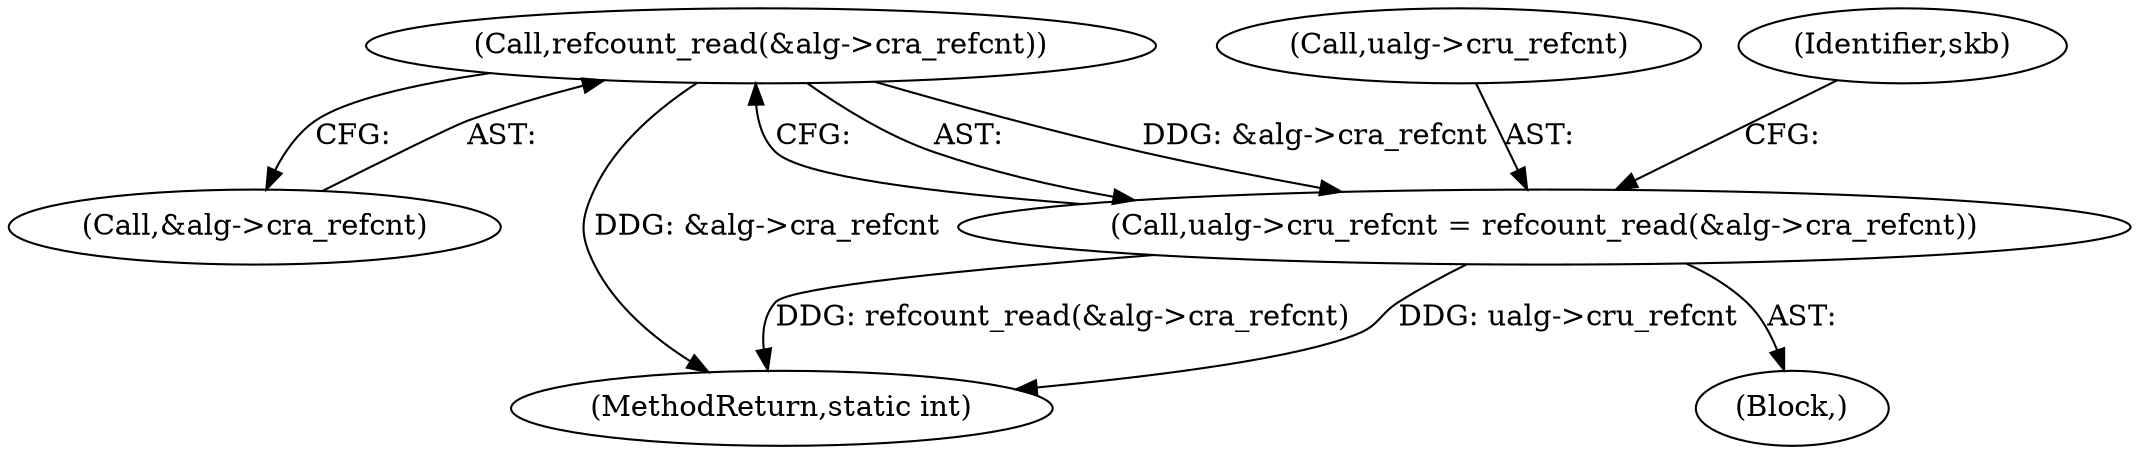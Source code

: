 digraph "0_linux_f43f39958beb206b53292801e216d9b8a660f087_4@API" {
"1000160" [label="(Call,refcount_read(&alg->cra_refcnt))"];
"1000156" [label="(Call,ualg->cru_refcnt = refcount_read(&alg->cra_refcnt))"];
"1000157" [label="(Call,ualg->cru_refcnt)"];
"1000161" [label="(Call,&alg->cra_refcnt)"];
"1000160" [label="(Call,refcount_read(&alg->cra_refcnt))"];
"1000156" [label="(Call,ualg->cru_refcnt = refcount_read(&alg->cra_refcnt))"];
"1000268" [label="(MethodReturn,static int)"];
"1000167" [label="(Identifier,skb)"];
"1000104" [label="(Block,)"];
"1000160" -> "1000156"  [label="AST: "];
"1000160" -> "1000161"  [label="CFG: "];
"1000161" -> "1000160"  [label="AST: "];
"1000156" -> "1000160"  [label="CFG: "];
"1000160" -> "1000268"  [label="DDG: &alg->cra_refcnt"];
"1000160" -> "1000156"  [label="DDG: &alg->cra_refcnt"];
"1000156" -> "1000104"  [label="AST: "];
"1000157" -> "1000156"  [label="AST: "];
"1000167" -> "1000156"  [label="CFG: "];
"1000156" -> "1000268"  [label="DDG: ualg->cru_refcnt"];
"1000156" -> "1000268"  [label="DDG: refcount_read(&alg->cra_refcnt)"];
}
